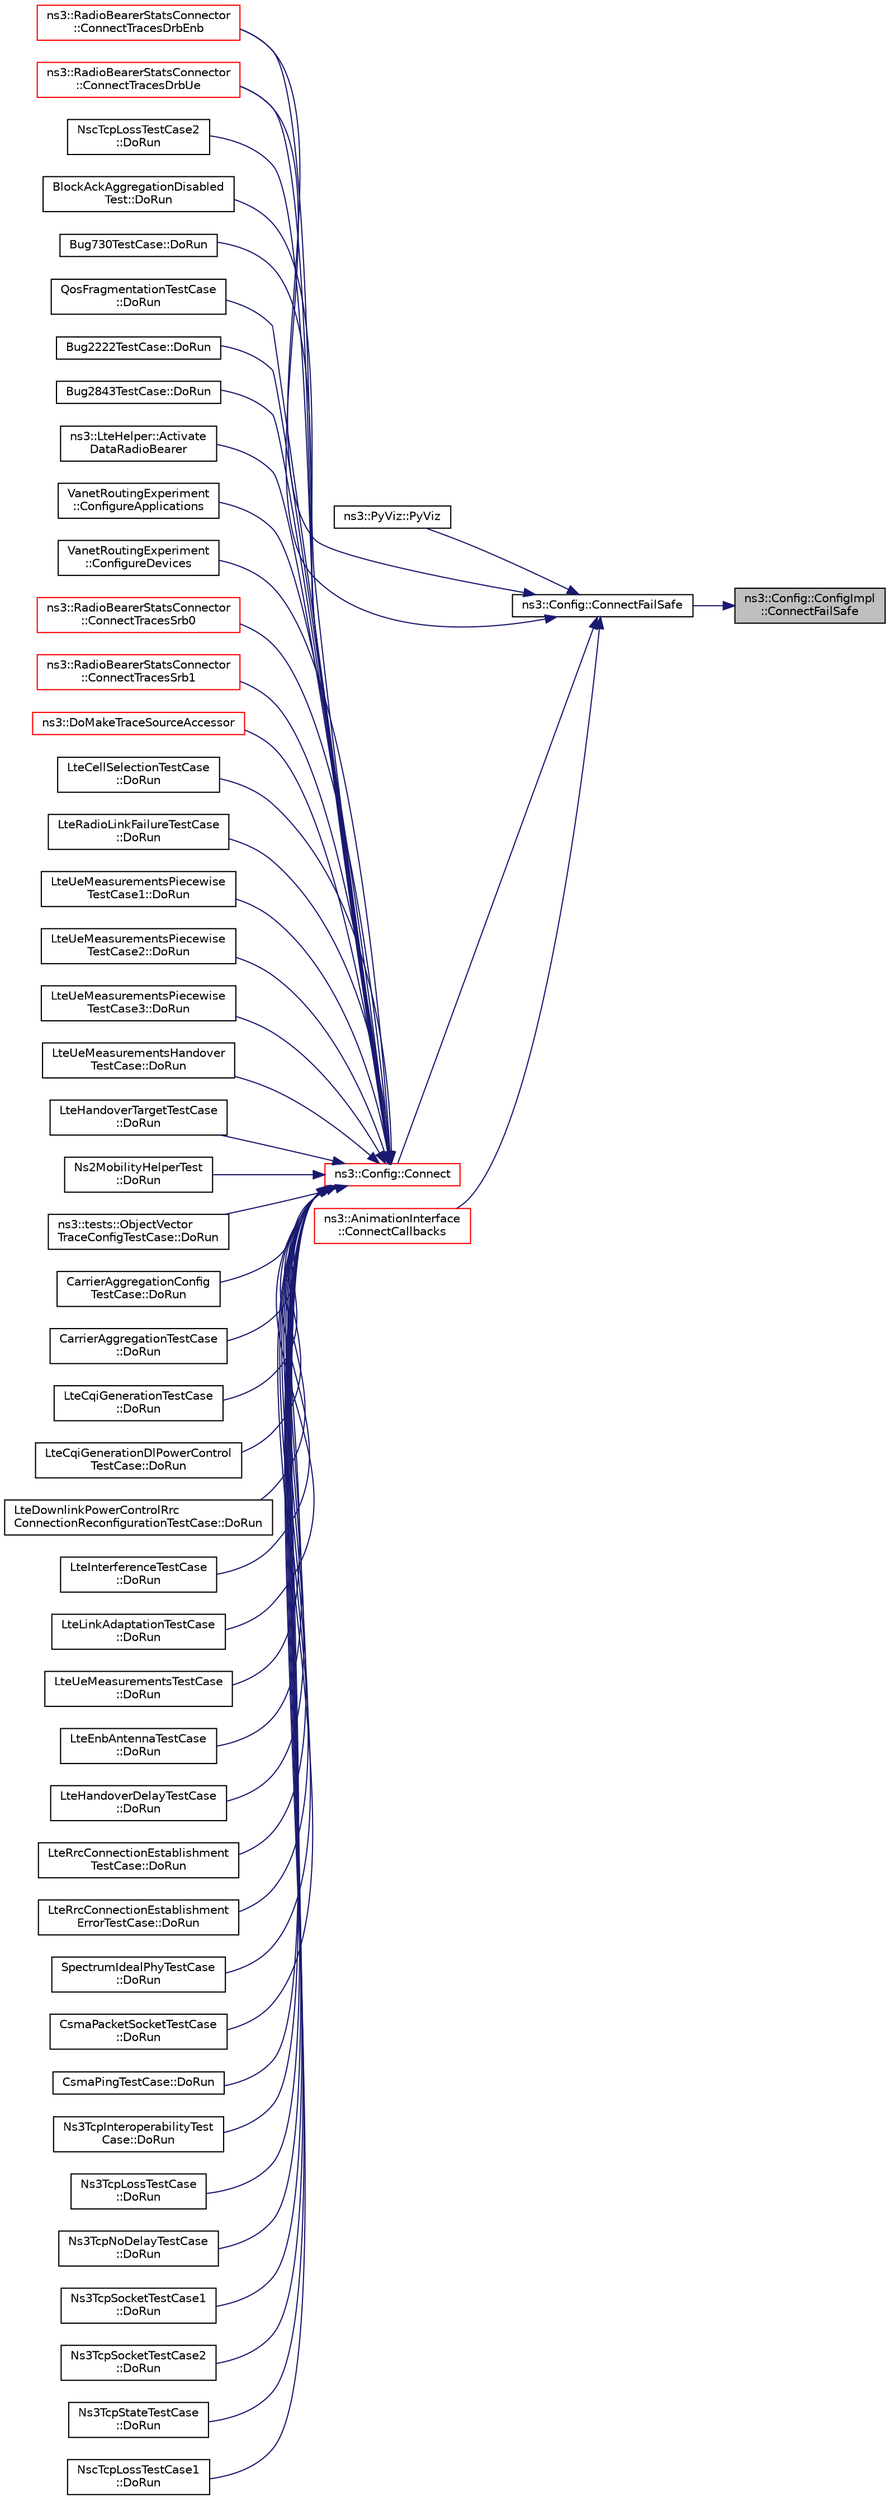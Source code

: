 digraph "ns3::Config::ConfigImpl::ConnectFailSafe"
{
 // LATEX_PDF_SIZE
  edge [fontname="Helvetica",fontsize="10",labelfontname="Helvetica",labelfontsize="10"];
  node [fontname="Helvetica",fontsize="10",shape=record];
  rankdir="RL";
  Node1 [label="ns3::Config::ConfigImpl\l::ConnectFailSafe",height=0.2,width=0.4,color="black", fillcolor="grey75", style="filled", fontcolor="black",tooltip="This function will attempt to find all trace sources which match the input path and will then connect..."];
  Node1 -> Node2 [dir="back",color="midnightblue",fontsize="10",style="solid",fontname="Helvetica"];
  Node2 [label="ns3::Config::ConnectFailSafe",height=0.2,width=0.4,color="black", fillcolor="white", style="filled",URL="$namespacens3_1_1_config.html#aad60d6903a15881b81e982ad5312114a",tooltip="This function will attempt to find all trace sources which match the input path and will then connect..."];
  Node2 -> Node3 [dir="back",color="midnightblue",fontsize="10",style="solid",fontname="Helvetica"];
  Node3 [label="ns3::PyViz::PyViz",height=0.2,width=0.4,color="black", fillcolor="white", style="filled",URL="$classns3_1_1_py_viz.html#ac8be400fd6c2f4054885d6b5a6015b81",tooltip=" "];
  Node2 -> Node4 [dir="back",color="midnightblue",fontsize="10",style="solid",fontname="Helvetica"];
  Node4 [label="ns3::Config::Connect",height=0.2,width=0.4,color="red", fillcolor="white", style="filled",URL="$group__config.html#ga4014f151241cd0939b6cb64409605736",tooltip=" "];
  Node4 -> Node5 [dir="back",color="midnightblue",fontsize="10",style="solid",fontname="Helvetica"];
  Node5 [label="ns3::LteHelper::Activate\lDataRadioBearer",height=0.2,width=0.4,color="black", fillcolor="white", style="filled",URL="$classns3_1_1_lte_helper.html#a93de068f676cc2ad235df74d23ecb54e",tooltip="Activate a Data Radio Bearer on a UE device (for LTE-only simulation)."];
  Node4 -> Node6 [dir="back",color="midnightblue",fontsize="10",style="solid",fontname="Helvetica"];
  Node6 [label="VanetRoutingExperiment\l::ConfigureApplications",height=0.2,width=0.4,color="black", fillcolor="white", style="filled",URL="$class_vanet_routing_experiment.html#ac9ec4394e60b165e355ddbe1eecc78fd",tooltip="Configure applications."];
  Node4 -> Node7 [dir="back",color="midnightblue",fontsize="10",style="solid",fontname="Helvetica"];
  Node7 [label="VanetRoutingExperiment\l::ConfigureDevices",height=0.2,width=0.4,color="black", fillcolor="white", style="filled",URL="$class_vanet_routing_experiment.html#a8a87095bf48ff559d8d4e82215ea996c",tooltip="Configure devices."];
  Node4 -> Node8 [dir="back",color="midnightblue",fontsize="10",style="solid",fontname="Helvetica"];
  Node8 [label="ns3::RadioBearerStatsConnector\l::ConnectTracesDrbEnb",height=0.2,width=0.4,color="red", fillcolor="white", style="filled",URL="$classns3_1_1_radio_bearer_stats_connector.html#a11712a16157f220f33b95e1c4f0aa952",tooltip="Connects DRB trace sources at eNB to RLC and PDCP calculators."];
  Node4 -> Node46 [dir="back",color="midnightblue",fontsize="10",style="solid",fontname="Helvetica"];
  Node46 [label="ns3::RadioBearerStatsConnector\l::ConnectTracesDrbUe",height=0.2,width=0.4,color="red", fillcolor="white", style="filled",URL="$classns3_1_1_radio_bearer_stats_connector.html#ac8e0bc40893582ac58be5df599ffb539",tooltip="Connects DRB trace sources at UE to RLC and PDCP calculators."];
  Node4 -> Node48 [dir="back",color="midnightblue",fontsize="10",style="solid",fontname="Helvetica"];
  Node48 [label="ns3::RadioBearerStatsConnector\l::ConnectTracesSrb0",height=0.2,width=0.4,color="red", fillcolor="white", style="filled",URL="$classns3_1_1_radio_bearer_stats_connector.html#a1f6fbe1bdc86f1a2e08403c0b72ba538",tooltip="Connects SRB0 trace sources at UE and eNB to RLC and PDCP calculators."];
  Node4 -> Node50 [dir="back",color="midnightblue",fontsize="10",style="solid",fontname="Helvetica"];
  Node50 [label="ns3::RadioBearerStatsConnector\l::ConnectTracesSrb1",height=0.2,width=0.4,color="red", fillcolor="white", style="filled",URL="$classns3_1_1_radio_bearer_stats_connector.html#a36eaa4656a7636f47d5023ead3574f76",tooltip="Connects SRB1 trace sources at UE and eNB to RLC and PDCP calculators."];
  Node4 -> Node52 [dir="back",color="midnightblue",fontsize="10",style="solid",fontname="Helvetica"];
  Node52 [label="ns3::DoMakeTraceSourceAccessor",height=0.2,width=0.4,color="red", fillcolor="white", style="filled",URL="$group__tracing.html#ga58e9c4db480094cef0bb8d87118146e5",tooltip="MakeTraceSourceAccessor() implementation."];
  Node4 -> Node194 [dir="back",color="midnightblue",fontsize="10",style="solid",fontname="Helvetica"];
  Node194 [label="LteCellSelectionTestCase\l::DoRun",height=0.2,width=0.4,color="black", fillcolor="white", style="filled",URL="$class_lte_cell_selection_test_case.html#a2ad9dadf26f7beb5d3ed1c6dfbcef90a",tooltip="Setup the simulation according to the configuration set by the class constructor, run it,..."];
  Node4 -> Node17 [dir="back",color="midnightblue",fontsize="10",style="solid",fontname="Helvetica"];
  Node17 [label="LteRadioLinkFailureTestCase\l::DoRun",height=0.2,width=0.4,color="black", fillcolor="white", style="filled",URL="$class_lte_radio_link_failure_test_case.html#ae7e2b1f96fbb5c77477c9b5b5905f347",tooltip="Setup the simulation according to the configuration set by the class constructor, run it,..."];
  Node4 -> Node195 [dir="back",color="midnightblue",fontsize="10",style="solid",fontname="Helvetica"];
  Node195 [label="LteUeMeasurementsPiecewise\lTestCase1::DoRun",height=0.2,width=0.4,color="black", fillcolor="white", style="filled",URL="$class_lte_ue_measurements_piecewise_test_case1.html#a76f2ad9d43e2fb22c37e4e8763296a5f",tooltip="Setup the simulation with the intended UE measurement reporting configuration, run it,..."];
  Node4 -> Node196 [dir="back",color="midnightblue",fontsize="10",style="solid",fontname="Helvetica"];
  Node196 [label="LteUeMeasurementsPiecewise\lTestCase2::DoRun",height=0.2,width=0.4,color="black", fillcolor="white", style="filled",URL="$class_lte_ue_measurements_piecewise_test_case2.html#aa3d0caf8f82d095e8c85434b294482b6",tooltip="Setup the simulation with the intended UE measurement reporting configuration, run it,..."];
  Node4 -> Node197 [dir="back",color="midnightblue",fontsize="10",style="solid",fontname="Helvetica"];
  Node197 [label="LteUeMeasurementsPiecewise\lTestCase3::DoRun",height=0.2,width=0.4,color="black", fillcolor="white", style="filled",URL="$class_lte_ue_measurements_piecewise_test_case3.html#a6bacaed252d2a27bff51d1a690d6c9ef",tooltip="Setup the simulation with the intended UE measurement reporting configuration, run it,..."];
  Node4 -> Node198 [dir="back",color="midnightblue",fontsize="10",style="solid",fontname="Helvetica"];
  Node198 [label="LteUeMeasurementsHandover\lTestCase::DoRun",height=0.2,width=0.4,color="black", fillcolor="white", style="filled",URL="$class_lte_ue_measurements_handover_test_case.html#ae81c492f54cd25f174b26310458a7e5f",tooltip="Setup the simulation with the intended UE measurement reporting configuration, run it,..."];
  Node4 -> Node199 [dir="back",color="midnightblue",fontsize="10",style="solid",fontname="Helvetica"];
  Node199 [label="LteHandoverTargetTestCase\l::DoRun",height=0.2,width=0.4,color="black", fillcolor="white", style="filled",URL="$class_lte_handover_target_test_case.html#adc2ffaf5e89accdbf70756ad9a92ce2c",tooltip="Run a simulation of a micro-cell network using the parameters provided to the constructor function."];
  Node4 -> Node200 [dir="back",color="midnightblue",fontsize="10",style="solid",fontname="Helvetica"];
  Node200 [label="Ns2MobilityHelperTest\l::DoRun",height=0.2,width=0.4,color="black", fillcolor="white", style="filled",URL="$class_ns2_mobility_helper_test.html#aa79cdb96d0a0882645114e6a088e8d60",tooltip="Go."];
  Node4 -> Node201 [dir="back",color="midnightblue",fontsize="10",style="solid",fontname="Helvetica"];
  Node201 [label="ns3::tests::ObjectVector\lTraceConfigTestCase::DoRun",height=0.2,width=0.4,color="black", fillcolor="white", style="filled",URL="$classns3_1_1tests_1_1_object_vector_trace_config_test_case.html#a85bc0b64676a074916073f9859b20f75",tooltip="Implementation to actually run this TestCase."];
  Node4 -> Node202 [dir="back",color="midnightblue",fontsize="10",style="solid",fontname="Helvetica"];
  Node202 [label="CarrierAggregationConfig\lTestCase::DoRun",height=0.2,width=0.4,color="black", fillcolor="white", style="filled",URL="$class_carrier_aggregation_config_test_case.html#a5bfcc4f06b1d52f4d9ca12481a1fe09c",tooltip="Implementation to actually run this TestCase."];
  Node4 -> Node18 [dir="back",color="midnightblue",fontsize="10",style="solid",fontname="Helvetica"];
  Node18 [label="CarrierAggregationTestCase\l::DoRun",height=0.2,width=0.4,color="black", fillcolor="white", style="filled",URL="$class_carrier_aggregation_test_case.html#a20f3e28f3a6dd2919e51e508b78afa59",tooltip="Implementation to actually run this TestCase."];
  Node4 -> Node203 [dir="back",color="midnightblue",fontsize="10",style="solid",fontname="Helvetica"];
  Node203 [label="LteCqiGenerationTestCase\l::DoRun",height=0.2,width=0.4,color="black", fillcolor="white", style="filled",URL="$class_lte_cqi_generation_test_case.html#a263a0f3670c23e42ed3feb7d353bdd09",tooltip="Implementation to actually run this TestCase."];
  Node4 -> Node204 [dir="back",color="midnightblue",fontsize="10",style="solid",fontname="Helvetica"];
  Node204 [label="LteCqiGenerationDlPowerControl\lTestCase::DoRun",height=0.2,width=0.4,color="black", fillcolor="white", style="filled",URL="$class_lte_cqi_generation_dl_power_control_test_case.html#a8a6ba5e52123fc8ed0deb9014a8b0591",tooltip="Implementation to actually run this TestCase."];
  Node4 -> Node205 [dir="back",color="midnightblue",fontsize="10",style="solid",fontname="Helvetica"];
  Node205 [label="LteDownlinkPowerControlRrc\lConnectionReconfigurationTestCase::DoRun",height=0.2,width=0.4,color="black", fillcolor="white", style="filled",URL="$class_lte_downlink_power_control_rrc_connection_reconfiguration_test_case.html#a3f7be434747a85c448ade6fc4500d552",tooltip="Implementation to actually run this TestCase."];
  Node4 -> Node206 [dir="back",color="midnightblue",fontsize="10",style="solid",fontname="Helvetica"];
  Node206 [label="LteInterferenceTestCase\l::DoRun",height=0.2,width=0.4,color="black", fillcolor="white", style="filled",URL="$class_lte_interference_test_case.html#adc059d120a4d9effd2ca5f6fecaae31a",tooltip="Implementation to actually run this TestCase."];
  Node4 -> Node30 [dir="back",color="midnightblue",fontsize="10",style="solid",fontname="Helvetica"];
  Node30 [label="LteLinkAdaptationTestCase\l::DoRun",height=0.2,width=0.4,color="black", fillcolor="white", style="filled",URL="$class_lte_link_adaptation_test_case.html#a2310163be7e860827f18fce7fd100649",tooltip="Implementation to actually run this TestCase."];
  Node4 -> Node207 [dir="back",color="midnightblue",fontsize="10",style="solid",fontname="Helvetica"];
  Node207 [label="LteUeMeasurementsTestCase\l::DoRun",height=0.2,width=0.4,color="black", fillcolor="white", style="filled",URL="$class_lte_ue_measurements_test_case.html#a6ead76e605e0d03f6e9ea74b6bf608aa",tooltip="Implementation to actually run this TestCase."];
  Node4 -> Node208 [dir="back",color="midnightblue",fontsize="10",style="solid",fontname="Helvetica"];
  Node208 [label="LteEnbAntennaTestCase\l::DoRun",height=0.2,width=0.4,color="black", fillcolor="white", style="filled",URL="$class_lte_enb_antenna_test_case.html#a6120b567186fa3218fdaa1712399079e",tooltip="Implementation to actually run this TestCase."];
  Node4 -> Node209 [dir="back",color="midnightblue",fontsize="10",style="solid",fontname="Helvetica"];
  Node209 [label="LteHandoverDelayTestCase\l::DoRun",height=0.2,width=0.4,color="black", fillcolor="white", style="filled",URL="$class_lte_handover_delay_test_case.html#a2e5214b6dd2249de91ba0aa326b8c97d",tooltip="Implementation to actually run this TestCase."];
  Node4 -> Node210 [dir="back",color="midnightblue",fontsize="10",style="solid",fontname="Helvetica"];
  Node210 [label="LteRrcConnectionEstablishment\lTestCase::DoRun",height=0.2,width=0.4,color="black", fillcolor="white", style="filled",URL="$class_lte_rrc_connection_establishment_test_case.html#a2c32cab9b29852f42c4ad1e7b68068b2",tooltip="Implementation to actually run this TestCase."];
  Node4 -> Node211 [dir="back",color="midnightblue",fontsize="10",style="solid",fontname="Helvetica"];
  Node211 [label="LteRrcConnectionEstablishment\lErrorTestCase::DoRun",height=0.2,width=0.4,color="black", fillcolor="white", style="filled",URL="$class_lte_rrc_connection_establishment_error_test_case.html#adaffd410f878c9af5d8d4df0db31eeee",tooltip="Implementation to actually run this TestCase."];
  Node4 -> Node212 [dir="back",color="midnightblue",fontsize="10",style="solid",fontname="Helvetica"];
  Node212 [label="SpectrumIdealPhyTestCase\l::DoRun",height=0.2,width=0.4,color="black", fillcolor="white", style="filled",URL="$class_spectrum_ideal_phy_test_case.html#a25d1032a0b2d93dc10302aeae4b8338b",tooltip="Implementation to actually run this TestCase."];
  Node4 -> Node213 [dir="back",color="midnightblue",fontsize="10",style="solid",fontname="Helvetica"];
  Node213 [label="CsmaPacketSocketTestCase\l::DoRun",height=0.2,width=0.4,color="black", fillcolor="white", style="filled",URL="$class_csma_packet_socket_test_case.html#a384d3d4dbc79ff809f5104e344ef6da5",tooltip="Implementation to actually run this TestCase."];
  Node4 -> Node214 [dir="back",color="midnightblue",fontsize="10",style="solid",fontname="Helvetica"];
  Node214 [label="CsmaPingTestCase::DoRun",height=0.2,width=0.4,color="black", fillcolor="white", style="filled",URL="$class_csma_ping_test_case.html#a975ad130eac1dcf501124552e1bc4e2c",tooltip="Implementation to actually run this TestCase."];
  Node4 -> Node215 [dir="back",color="midnightblue",fontsize="10",style="solid",fontname="Helvetica"];
  Node215 [label="Ns3TcpInteroperabilityTest\lCase::DoRun",height=0.2,width=0.4,color="black", fillcolor="white", style="filled",URL="$class_ns3_tcp_interoperability_test_case.html#a7d5f4739d69bd8ba54b091dd83da6d4a",tooltip="Implementation to actually run this TestCase."];
  Node4 -> Node216 [dir="back",color="midnightblue",fontsize="10",style="solid",fontname="Helvetica"];
  Node216 [label="Ns3TcpLossTestCase\l::DoRun",height=0.2,width=0.4,color="black", fillcolor="white", style="filled",URL="$class_ns3_tcp_loss_test_case.html#aa6494c8b5df42627efd9625374b2eeeb",tooltip="Implementation to actually run this TestCase."];
  Node4 -> Node217 [dir="back",color="midnightblue",fontsize="10",style="solid",fontname="Helvetica"];
  Node217 [label="Ns3TcpNoDelayTestCase\l::DoRun",height=0.2,width=0.4,color="black", fillcolor="white", style="filled",URL="$class_ns3_tcp_no_delay_test_case.html#abfdf89fdc70c1f4b66390d31fcc6013b",tooltip="Implementation to actually run this TestCase."];
  Node4 -> Node218 [dir="back",color="midnightblue",fontsize="10",style="solid",fontname="Helvetica"];
  Node218 [label="Ns3TcpSocketTestCase1\l::DoRun",height=0.2,width=0.4,color="black", fillcolor="white", style="filled",URL="$class_ns3_tcp_socket_test_case1.html#a99214a78a94b82f5da1dd08243935415",tooltip="Implementation to actually run this TestCase."];
  Node4 -> Node219 [dir="back",color="midnightblue",fontsize="10",style="solid",fontname="Helvetica"];
  Node219 [label="Ns3TcpSocketTestCase2\l::DoRun",height=0.2,width=0.4,color="black", fillcolor="white", style="filled",URL="$class_ns3_tcp_socket_test_case2.html#a5af09b49ff61fd2b62cfd9bbff792541",tooltip="Implementation to actually run this TestCase."];
  Node4 -> Node220 [dir="back",color="midnightblue",fontsize="10",style="solid",fontname="Helvetica"];
  Node220 [label="Ns3TcpStateTestCase\l::DoRun",height=0.2,width=0.4,color="black", fillcolor="white", style="filled",URL="$class_ns3_tcp_state_test_case.html#a62dd7855d89e540bf08e8ac2e9febf9f",tooltip="Implementation to actually run this TestCase."];
  Node4 -> Node221 [dir="back",color="midnightblue",fontsize="10",style="solid",fontname="Helvetica"];
  Node221 [label="NscTcpLossTestCase1\l::DoRun",height=0.2,width=0.4,color="black", fillcolor="white", style="filled",URL="$class_nsc_tcp_loss_test_case1.html#ab2e9a06924e6dffa3f335d64c54e2a0e",tooltip="Implementation to actually run this TestCase."];
  Node4 -> Node222 [dir="back",color="midnightblue",fontsize="10",style="solid",fontname="Helvetica"];
  Node222 [label="NscTcpLossTestCase2\l::DoRun",height=0.2,width=0.4,color="black", fillcolor="white", style="filled",URL="$class_nsc_tcp_loss_test_case2.html#ad364f063ed7754e73344898da12a442f",tooltip="Implementation to actually run this TestCase."];
  Node4 -> Node223 [dir="back",color="midnightblue",fontsize="10",style="solid",fontname="Helvetica"];
  Node223 [label="BlockAckAggregationDisabled\lTest::DoRun",height=0.2,width=0.4,color="black", fillcolor="white", style="filled",URL="$class_block_ack_aggregation_disabled_test.html#a8c9854ea317152d3c6bc9b83f981a21c",tooltip="Implementation to actually run this TestCase."];
  Node4 -> Node224 [dir="back",color="midnightblue",fontsize="10",style="solid",fontname="Helvetica"];
  Node224 [label="Bug730TestCase::DoRun",height=0.2,width=0.4,color="black", fillcolor="white", style="filled",URL="$class_bug730_test_case.html#a9c8853ac24b9200f16c7993ec8df8eda",tooltip="Implementation to actually run this TestCase."];
  Node4 -> Node225 [dir="back",color="midnightblue",fontsize="10",style="solid",fontname="Helvetica"];
  Node225 [label="QosFragmentationTestCase\l::DoRun",height=0.2,width=0.4,color="black", fillcolor="white", style="filled",URL="$class_qos_fragmentation_test_case.html#a2478d61cab2625769f26555d4dcb420b",tooltip="Implementation to actually run this TestCase."];
  Node4 -> Node226 [dir="back",color="midnightblue",fontsize="10",style="solid",fontname="Helvetica"];
  Node226 [label="Bug2222TestCase::DoRun",height=0.2,width=0.4,color="black", fillcolor="white", style="filled",URL="$class_bug2222_test_case.html#a5e36f50efb283abb1802a04946d11bd0",tooltip="Implementation to actually run this TestCase."];
  Node4 -> Node227 [dir="back",color="midnightblue",fontsize="10",style="solid",fontname="Helvetica"];
  Node227 [label="Bug2843TestCase::DoRun",height=0.2,width=0.4,color="black", fillcolor="white", style="filled",URL="$class_bug2843_test_case.html#a6ceb2a22b576668147d2f363c0ad378e",tooltip="Implementation to actually run this TestCase."];
  Node2 -> Node276 [dir="back",color="midnightblue",fontsize="10",style="solid",fontname="Helvetica"];
  Node276 [label="ns3::AnimationInterface\l::ConnectCallbacks",height=0.2,width=0.4,color="red", fillcolor="white", style="filled",URL="$classns3_1_1_animation_interface.html#a3475aa338984f2024403caa04c146027",tooltip="Connect callbacks function."];
  Node2 -> Node8 [dir="back",color="midnightblue",fontsize="10",style="solid",fontname="Helvetica"];
  Node2 -> Node46 [dir="back",color="midnightblue",fontsize="10",style="solid",fontname="Helvetica"];
}
